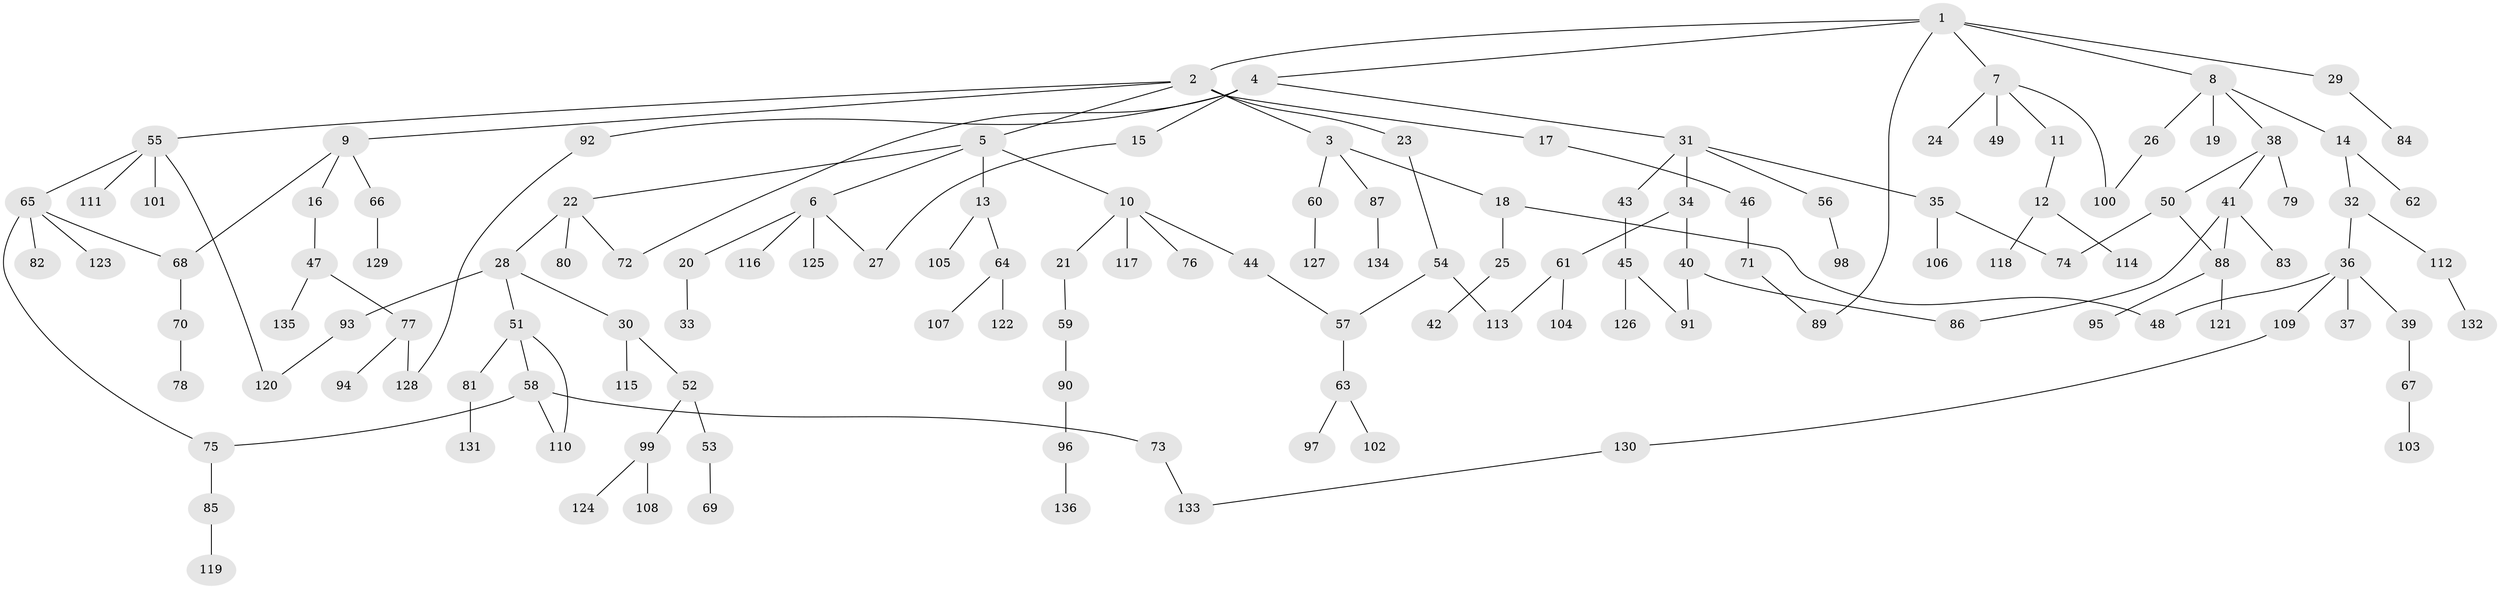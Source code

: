 // coarse degree distribution, {4: 0.14545454545454545, 2: 0.21818181818181817, 1: 0.3090909090909091, 3: 0.23636363636363636, 7: 0.01818181818181818, 6: 0.01818181818181818, 5: 0.05454545454545454}
// Generated by graph-tools (version 1.1) at 2025/36/03/04/25 23:36:01]
// undirected, 136 vertices, 152 edges
graph export_dot {
  node [color=gray90,style=filled];
  1;
  2;
  3;
  4;
  5;
  6;
  7;
  8;
  9;
  10;
  11;
  12;
  13;
  14;
  15;
  16;
  17;
  18;
  19;
  20;
  21;
  22;
  23;
  24;
  25;
  26;
  27;
  28;
  29;
  30;
  31;
  32;
  33;
  34;
  35;
  36;
  37;
  38;
  39;
  40;
  41;
  42;
  43;
  44;
  45;
  46;
  47;
  48;
  49;
  50;
  51;
  52;
  53;
  54;
  55;
  56;
  57;
  58;
  59;
  60;
  61;
  62;
  63;
  64;
  65;
  66;
  67;
  68;
  69;
  70;
  71;
  72;
  73;
  74;
  75;
  76;
  77;
  78;
  79;
  80;
  81;
  82;
  83;
  84;
  85;
  86;
  87;
  88;
  89;
  90;
  91;
  92;
  93;
  94;
  95;
  96;
  97;
  98;
  99;
  100;
  101;
  102;
  103;
  104;
  105;
  106;
  107;
  108;
  109;
  110;
  111;
  112;
  113;
  114;
  115;
  116;
  117;
  118;
  119;
  120;
  121;
  122;
  123;
  124;
  125;
  126;
  127;
  128;
  129;
  130;
  131;
  132;
  133;
  134;
  135;
  136;
  1 -- 2;
  1 -- 4;
  1 -- 7;
  1 -- 8;
  1 -- 29;
  1 -- 89;
  2 -- 3;
  2 -- 5;
  2 -- 9;
  2 -- 17;
  2 -- 23;
  2 -- 55;
  3 -- 18;
  3 -- 60;
  3 -- 87;
  4 -- 15;
  4 -- 31;
  4 -- 72;
  4 -- 92;
  5 -- 6;
  5 -- 10;
  5 -- 13;
  5 -- 22;
  6 -- 20;
  6 -- 27;
  6 -- 116;
  6 -- 125;
  7 -- 11;
  7 -- 24;
  7 -- 49;
  7 -- 100;
  8 -- 14;
  8 -- 19;
  8 -- 26;
  8 -- 38;
  9 -- 16;
  9 -- 66;
  9 -- 68;
  10 -- 21;
  10 -- 44;
  10 -- 76;
  10 -- 117;
  11 -- 12;
  12 -- 114;
  12 -- 118;
  13 -- 64;
  13 -- 105;
  14 -- 32;
  14 -- 62;
  15 -- 27;
  16 -- 47;
  17 -- 46;
  18 -- 25;
  18 -- 48;
  20 -- 33;
  21 -- 59;
  22 -- 28;
  22 -- 80;
  22 -- 72;
  23 -- 54;
  25 -- 42;
  26 -- 100;
  28 -- 30;
  28 -- 51;
  28 -- 93;
  29 -- 84;
  30 -- 52;
  30 -- 115;
  31 -- 34;
  31 -- 35;
  31 -- 43;
  31 -- 56;
  32 -- 36;
  32 -- 112;
  34 -- 40;
  34 -- 61;
  35 -- 74;
  35 -- 106;
  36 -- 37;
  36 -- 39;
  36 -- 48;
  36 -- 109;
  38 -- 41;
  38 -- 50;
  38 -- 79;
  39 -- 67;
  40 -- 86;
  40 -- 91;
  41 -- 83;
  41 -- 88;
  41 -- 86;
  43 -- 45;
  44 -- 57;
  45 -- 126;
  45 -- 91;
  46 -- 71;
  47 -- 77;
  47 -- 135;
  50 -- 88;
  50 -- 74;
  51 -- 58;
  51 -- 81;
  51 -- 110;
  52 -- 53;
  52 -- 99;
  53 -- 69;
  54 -- 113;
  54 -- 57;
  55 -- 65;
  55 -- 101;
  55 -- 111;
  55 -- 120;
  56 -- 98;
  57 -- 63;
  58 -- 73;
  58 -- 75;
  58 -- 110;
  59 -- 90;
  60 -- 127;
  61 -- 104;
  61 -- 113;
  63 -- 97;
  63 -- 102;
  64 -- 107;
  64 -- 122;
  65 -- 82;
  65 -- 123;
  65 -- 68;
  65 -- 75;
  66 -- 129;
  67 -- 103;
  68 -- 70;
  70 -- 78;
  71 -- 89;
  73 -- 133;
  75 -- 85;
  77 -- 94;
  77 -- 128;
  81 -- 131;
  85 -- 119;
  87 -- 134;
  88 -- 95;
  88 -- 121;
  90 -- 96;
  92 -- 128;
  93 -- 120;
  96 -- 136;
  99 -- 108;
  99 -- 124;
  109 -- 130;
  112 -- 132;
  130 -- 133;
}
